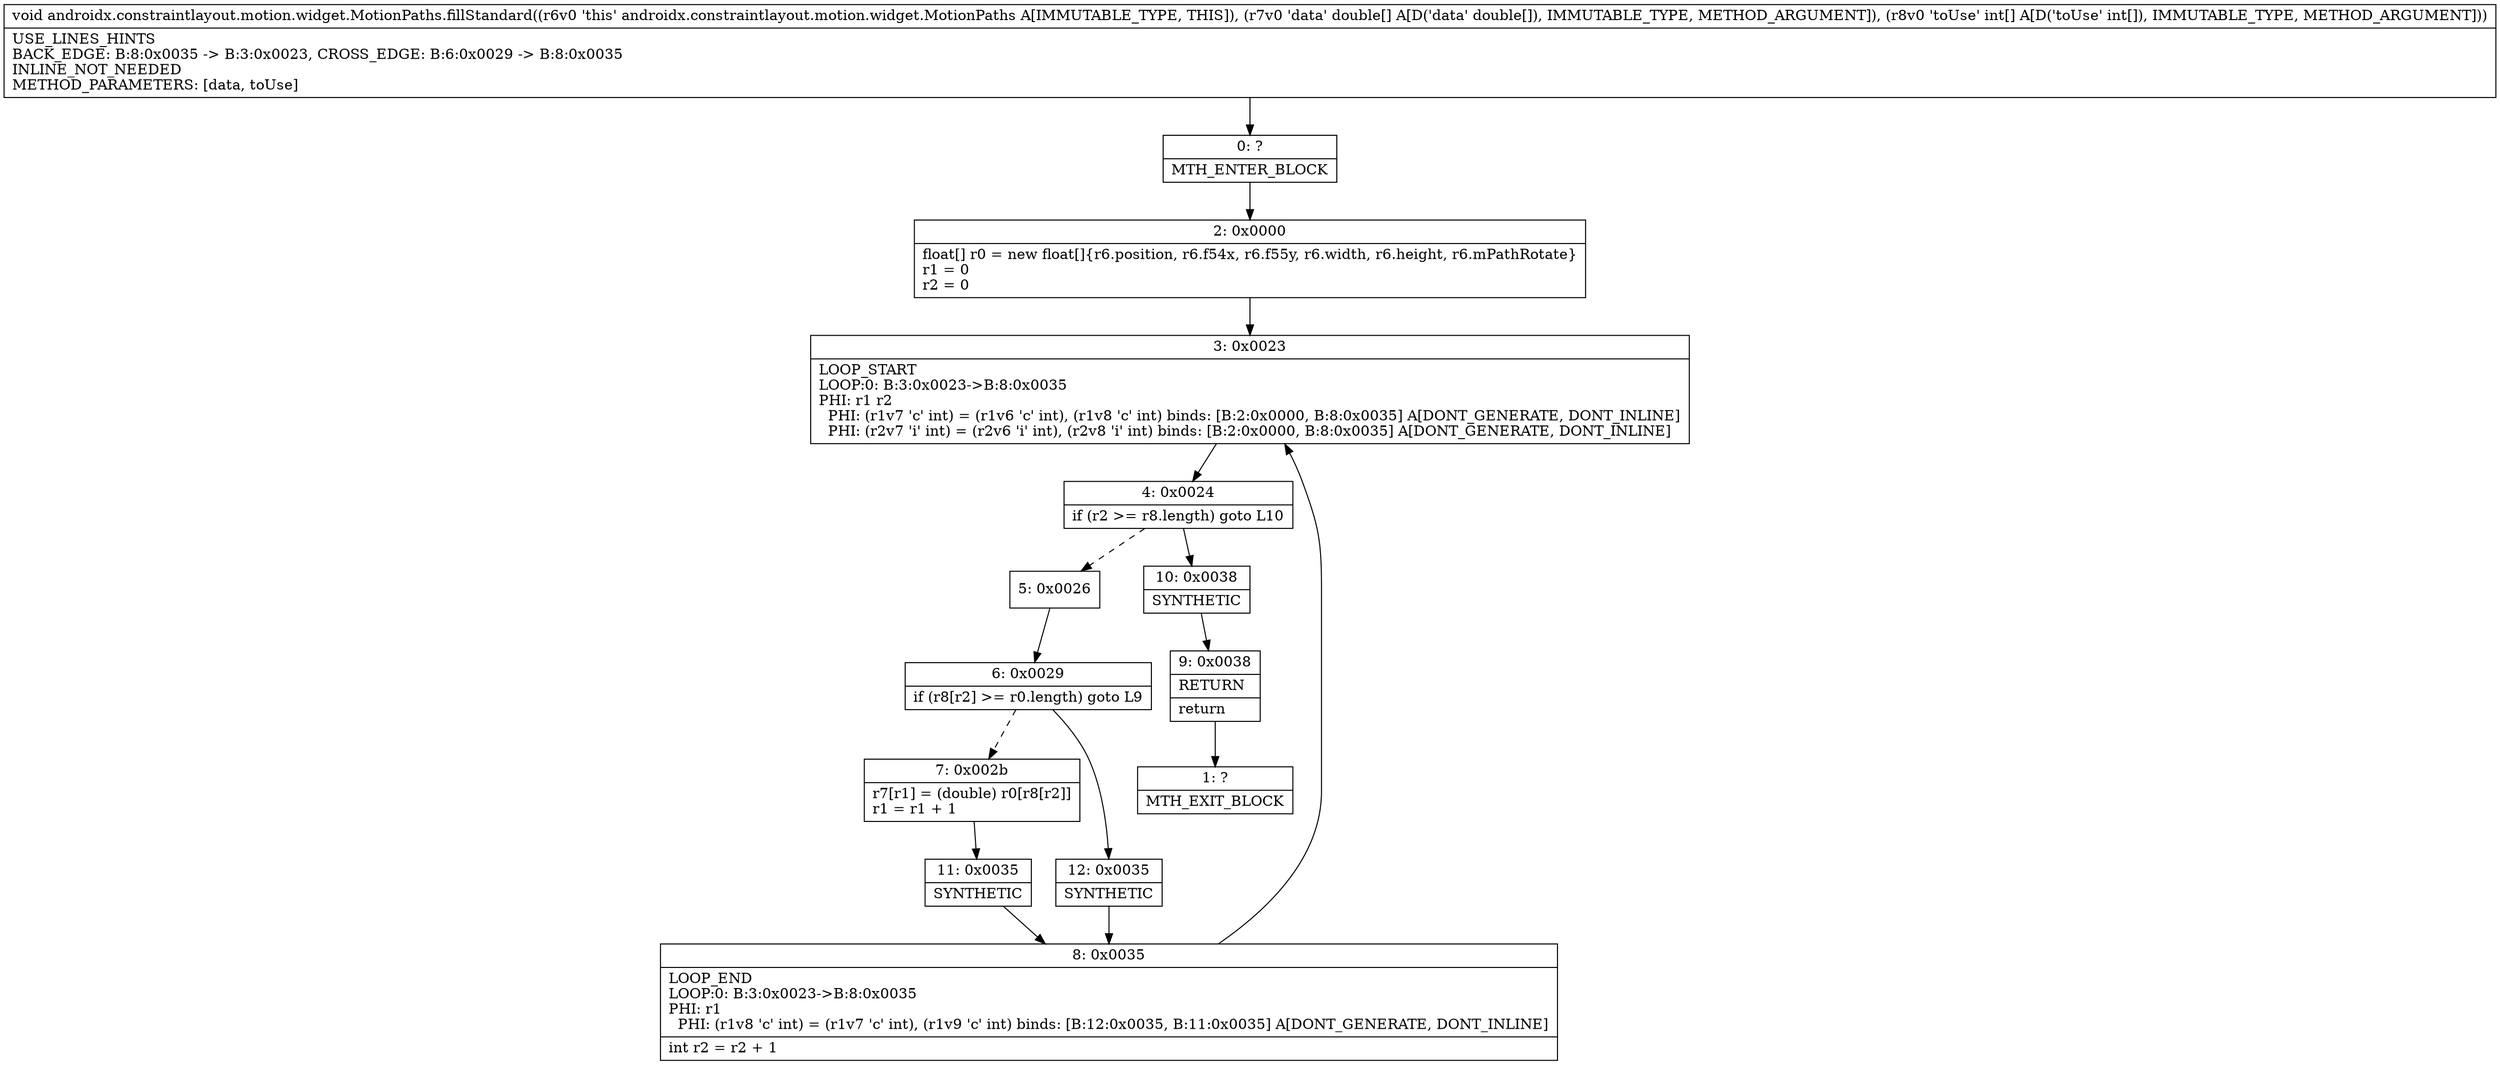 digraph "CFG forandroidx.constraintlayout.motion.widget.MotionPaths.fillStandard([D[I)V" {
Node_0 [shape=record,label="{0\:\ ?|MTH_ENTER_BLOCK\l}"];
Node_2 [shape=record,label="{2\:\ 0x0000|float[] r0 = new float[]\{r6.position, r6.f54x, r6.f55y, r6.width, r6.height, r6.mPathRotate\}\lr1 = 0\lr2 = 0\l}"];
Node_3 [shape=record,label="{3\:\ 0x0023|LOOP_START\lLOOP:0: B:3:0x0023\-\>B:8:0x0035\lPHI: r1 r2 \l  PHI: (r1v7 'c' int) = (r1v6 'c' int), (r1v8 'c' int) binds: [B:2:0x0000, B:8:0x0035] A[DONT_GENERATE, DONT_INLINE]\l  PHI: (r2v7 'i' int) = (r2v6 'i' int), (r2v8 'i' int) binds: [B:2:0x0000, B:8:0x0035] A[DONT_GENERATE, DONT_INLINE]\l}"];
Node_4 [shape=record,label="{4\:\ 0x0024|if (r2 \>= r8.length) goto L10\l}"];
Node_5 [shape=record,label="{5\:\ 0x0026}"];
Node_6 [shape=record,label="{6\:\ 0x0029|if (r8[r2] \>= r0.length) goto L9\l}"];
Node_7 [shape=record,label="{7\:\ 0x002b|r7[r1] = (double) r0[r8[r2]]\lr1 = r1 + 1\l}"];
Node_11 [shape=record,label="{11\:\ 0x0035|SYNTHETIC\l}"];
Node_8 [shape=record,label="{8\:\ 0x0035|LOOP_END\lLOOP:0: B:3:0x0023\-\>B:8:0x0035\lPHI: r1 \l  PHI: (r1v8 'c' int) = (r1v7 'c' int), (r1v9 'c' int) binds: [B:12:0x0035, B:11:0x0035] A[DONT_GENERATE, DONT_INLINE]\l|int r2 = r2 + 1\l}"];
Node_12 [shape=record,label="{12\:\ 0x0035|SYNTHETIC\l}"];
Node_10 [shape=record,label="{10\:\ 0x0038|SYNTHETIC\l}"];
Node_9 [shape=record,label="{9\:\ 0x0038|RETURN\l|return\l}"];
Node_1 [shape=record,label="{1\:\ ?|MTH_EXIT_BLOCK\l}"];
MethodNode[shape=record,label="{void androidx.constraintlayout.motion.widget.MotionPaths.fillStandard((r6v0 'this' androidx.constraintlayout.motion.widget.MotionPaths A[IMMUTABLE_TYPE, THIS]), (r7v0 'data' double[] A[D('data' double[]), IMMUTABLE_TYPE, METHOD_ARGUMENT]), (r8v0 'toUse' int[] A[D('toUse' int[]), IMMUTABLE_TYPE, METHOD_ARGUMENT]))  | USE_LINES_HINTS\lBACK_EDGE: B:8:0x0035 \-\> B:3:0x0023, CROSS_EDGE: B:6:0x0029 \-\> B:8:0x0035\lINLINE_NOT_NEEDED\lMETHOD_PARAMETERS: [data, toUse]\l}"];
MethodNode -> Node_0;Node_0 -> Node_2;
Node_2 -> Node_3;
Node_3 -> Node_4;
Node_4 -> Node_5[style=dashed];
Node_4 -> Node_10;
Node_5 -> Node_6;
Node_6 -> Node_7[style=dashed];
Node_6 -> Node_12;
Node_7 -> Node_11;
Node_11 -> Node_8;
Node_8 -> Node_3;
Node_12 -> Node_8;
Node_10 -> Node_9;
Node_9 -> Node_1;
}

